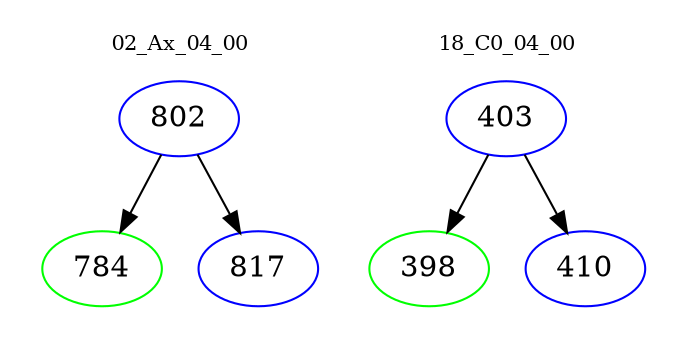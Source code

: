 digraph{
subgraph cluster_0 {
color = white
label = "02_Ax_04_00";
fontsize=10;
T0_802 [label="802", color="blue"]
T0_802 -> T0_784 [color="black"]
T0_784 [label="784", color="green"]
T0_802 -> T0_817 [color="black"]
T0_817 [label="817", color="blue"]
}
subgraph cluster_1 {
color = white
label = "18_C0_04_00";
fontsize=10;
T1_403 [label="403", color="blue"]
T1_403 -> T1_398 [color="black"]
T1_398 [label="398", color="green"]
T1_403 -> T1_410 [color="black"]
T1_410 [label="410", color="blue"]
}
}
